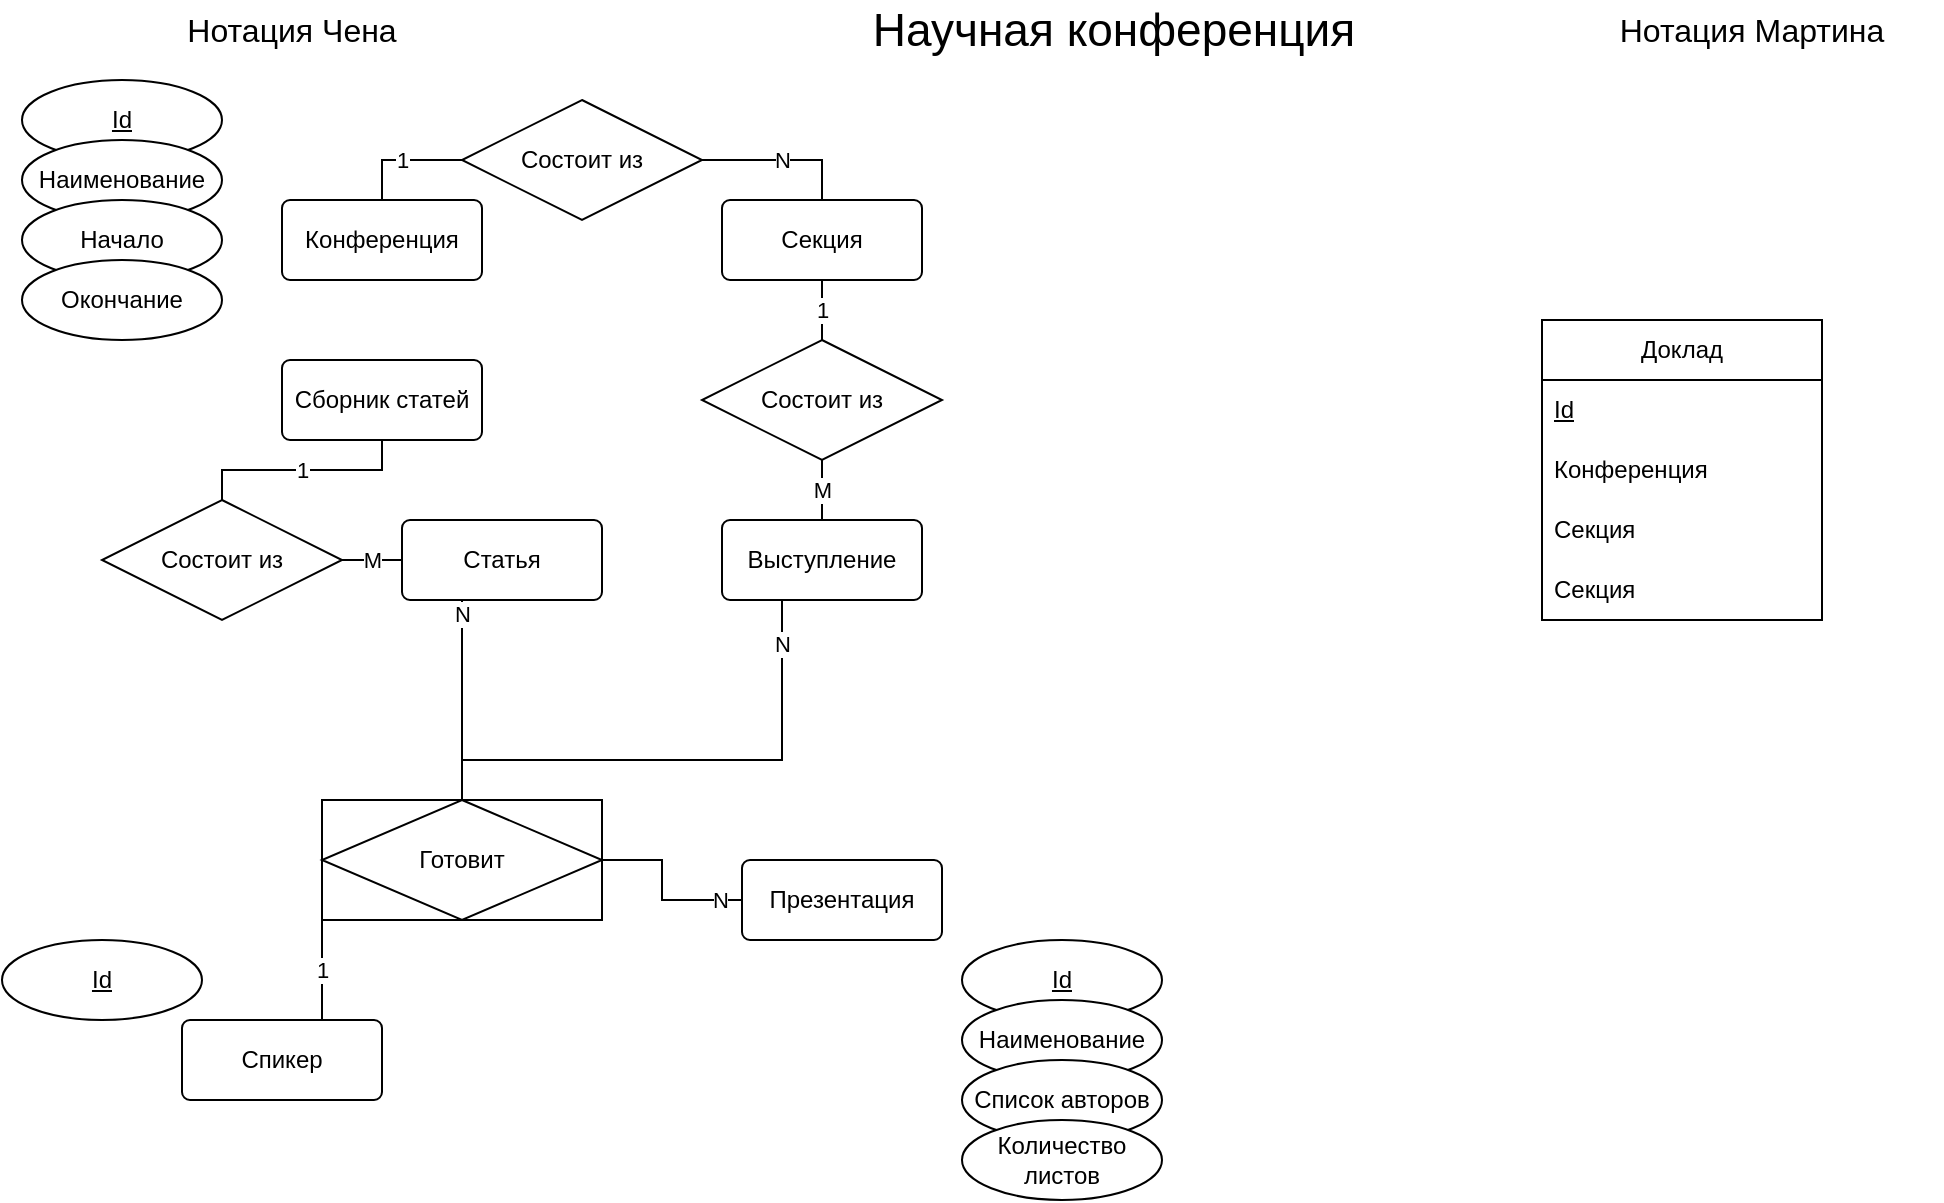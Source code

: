 <mxfile version="28.1.2">
  <diagram name="Страница — 1" id="Usv800yyKpMSxYLico5M">
    <mxGraphModel dx="610" dy="387" grid="1" gridSize="10" guides="1" tooltips="1" connect="1" arrows="1" fold="1" page="1" pageScale="1" pageWidth="1169" pageHeight="827" math="0" shadow="0">
      <root>
        <mxCell id="0" />
        <mxCell id="1" parent="0" />
        <mxCell id="GMbKhNjY2CRubePAbN6w-1" value="Научная конференция" style="text;html=1;align=center;verticalAlign=middle;whiteSpace=wrap;rounded=0;fontSize=23;" vertex="1" parent="1">
          <mxGeometry x="430" y="30" width="312" height="30" as="geometry" />
        </mxCell>
        <mxCell id="GMbKhNjY2CRubePAbN6w-2" value="&lt;font style=&quot;font-size: 16px;&quot;&gt;Нотация Чена&lt;/font&gt;" style="text;html=1;align=center;verticalAlign=middle;whiteSpace=wrap;rounded=0;fontSize=18;" vertex="1" parent="1">
          <mxGeometry x="110" y="30" width="130" height="30" as="geometry" />
        </mxCell>
        <mxCell id="GMbKhNjY2CRubePAbN6w-3" value="&lt;font style=&quot;font-size: 16px;&quot;&gt;Нотация Мартина&lt;/font&gt;" style="text;html=1;align=center;verticalAlign=middle;whiteSpace=wrap;rounded=0;fontSize=18;" vertex="1" parent="1">
          <mxGeometry x="810" y="30" width="190" height="30" as="geometry" />
        </mxCell>
        <mxCell id="GMbKhNjY2CRubePAbN6w-4" value="Конференция" style="rounded=1;arcSize=10;whiteSpace=wrap;html=1;align=center;" vertex="1" parent="1">
          <mxGeometry x="170" y="130" width="100" height="40" as="geometry" />
        </mxCell>
        <mxCell id="GMbKhNjY2CRubePAbN6w-6" value="Спикер" style="rounded=1;arcSize=10;whiteSpace=wrap;html=1;align=center;" vertex="1" parent="1">
          <mxGeometry x="120" y="540" width="100" height="40" as="geometry" />
        </mxCell>
        <mxCell id="GMbKhNjY2CRubePAbN6w-7" value="Выступление" style="rounded=1;arcSize=10;whiteSpace=wrap;html=1;align=center;" vertex="1" parent="1">
          <mxGeometry x="390" y="290" width="100" height="40" as="geometry" />
        </mxCell>
        <mxCell id="GMbKhNjY2CRubePAbN6w-18" value="Id" style="ellipse;whiteSpace=wrap;html=1;align=center;fontStyle=4;" vertex="1" parent="1">
          <mxGeometry x="40" y="70" width="100" height="40" as="geometry" />
        </mxCell>
        <mxCell id="GMbKhNjY2CRubePAbN6w-19" value="Наименование" style="ellipse;whiteSpace=wrap;html=1;align=center;" vertex="1" parent="1">
          <mxGeometry x="40" y="100" width="100" height="40" as="geometry" />
        </mxCell>
        <mxCell id="GMbKhNjY2CRubePAbN6w-20" value="Id" style="ellipse;whiteSpace=wrap;html=1;align=center;fontStyle=4;" vertex="1" parent="1">
          <mxGeometry x="30" y="500" width="100" height="40" as="geometry" />
        </mxCell>
        <mxCell id="GMbKhNjY2CRubePAbN6w-21" value="Статья" style="rounded=1;arcSize=10;whiteSpace=wrap;html=1;align=center;" vertex="1" parent="1">
          <mxGeometry x="230" y="290" width="100" height="40" as="geometry" />
        </mxCell>
        <mxCell id="GMbKhNjY2CRubePAbN6w-22" value="Презентация" style="rounded=1;arcSize=10;whiteSpace=wrap;html=1;align=center;" vertex="1" parent="1">
          <mxGeometry x="400" y="460" width="100" height="40" as="geometry" />
        </mxCell>
        <mxCell id="GMbKhNjY2CRubePAbN6w-23" value="Готовит" style="shape=associativeEntity;whiteSpace=wrap;html=1;align=center;" vertex="1" parent="1">
          <mxGeometry x="190" y="430" width="140" height="60" as="geometry" />
        </mxCell>
        <mxCell id="GMbKhNjY2CRubePAbN6w-24" value="Секция" style="rounded=1;arcSize=10;whiteSpace=wrap;html=1;align=center;" vertex="1" parent="1">
          <mxGeometry x="390" y="130" width="100" height="40" as="geometry" />
        </mxCell>
        <mxCell id="GMbKhNjY2CRubePAbN6w-25" value="1" style="endArrow=none;html=1;rounded=0;edgeStyle=orthogonalEdgeStyle;" edge="1" parent="1" source="GMbKhNjY2CRubePAbN6w-6" target="GMbKhNjY2CRubePAbN6w-23">
          <mxGeometry relative="1" as="geometry">
            <mxPoint x="160" y="439.5" as="sourcePoint" />
            <mxPoint x="320" y="439.5" as="targetPoint" />
            <Array as="points">
              <mxPoint x="200" y="450" />
            </Array>
          </mxGeometry>
        </mxCell>
        <mxCell id="GMbKhNjY2CRubePAbN6w-26" value="N" style="endArrow=none;html=1;rounded=0;edgeStyle=orthogonalEdgeStyle;" edge="1" parent="1" source="GMbKhNjY2CRubePAbN6w-23" target="GMbKhNjY2CRubePAbN6w-21">
          <mxGeometry x="0.867" relative="1" as="geometry">
            <mxPoint x="430" y="410" as="sourcePoint" />
            <mxPoint x="590" y="410" as="targetPoint" />
            <Array as="points">
              <mxPoint x="260" y="380" />
              <mxPoint x="260" y="380" />
            </Array>
            <mxPoint as="offset" />
          </mxGeometry>
        </mxCell>
        <mxCell id="GMbKhNjY2CRubePAbN6w-27" value="N" style="endArrow=none;html=1;rounded=0;edgeStyle=orthogonalEdgeStyle;" edge="1" parent="1" source="GMbKhNjY2CRubePAbN6w-23" target="GMbKhNjY2CRubePAbN6w-22">
          <mxGeometry x="0.75" relative="1" as="geometry">
            <mxPoint x="320" y="440" as="sourcePoint" />
            <mxPoint x="380" y="510" as="targetPoint" />
            <Array as="points">
              <mxPoint x="360" y="460" />
              <mxPoint x="360" y="480" />
            </Array>
            <mxPoint as="offset" />
          </mxGeometry>
        </mxCell>
        <mxCell id="GMbKhNjY2CRubePAbN6w-29" value="N" style="endArrow=none;html=1;rounded=0;edgeStyle=orthogonalEdgeStyle;" edge="1" parent="1" source="GMbKhNjY2CRubePAbN6w-23" target="GMbKhNjY2CRubePAbN6w-7">
          <mxGeometry x="0.833" relative="1" as="geometry">
            <mxPoint x="430" y="410" as="sourcePoint" />
            <mxPoint x="590" y="410" as="targetPoint" />
            <Array as="points">
              <mxPoint x="260" y="410" />
              <mxPoint x="420" y="410" />
            </Array>
            <mxPoint as="offset" />
          </mxGeometry>
        </mxCell>
        <mxCell id="GMbKhNjY2CRubePAbN6w-30" value="Состоит из" style="shape=rhombus;perimeter=rhombusPerimeter;whiteSpace=wrap;html=1;align=center;" vertex="1" parent="1">
          <mxGeometry x="380" y="200" width="120" height="60" as="geometry" />
        </mxCell>
        <mxCell id="GMbKhNjY2CRubePAbN6w-32" value="M" style="endArrow=none;html=1;rounded=0;edgeStyle=orthogonalEdgeStyle;" edge="1" parent="1" source="GMbKhNjY2CRubePAbN6w-7" target="GMbKhNjY2CRubePAbN6w-30">
          <mxGeometry relative="1" as="geometry">
            <mxPoint x="420" y="250" as="sourcePoint" />
            <mxPoint x="580" y="250" as="targetPoint" />
          </mxGeometry>
        </mxCell>
        <mxCell id="GMbKhNjY2CRubePAbN6w-33" value="1" style="endArrow=none;html=1;rounded=0;edgeStyle=orthogonalEdgeStyle;" edge="1" parent="1" source="GMbKhNjY2CRubePAbN6w-30" target="GMbKhNjY2CRubePAbN6w-24">
          <mxGeometry relative="1" as="geometry">
            <mxPoint x="840" y="230" as="sourcePoint" />
            <mxPoint x="820" y="200" as="targetPoint" />
          </mxGeometry>
        </mxCell>
        <mxCell id="GMbKhNjY2CRubePAbN6w-34" value="Состоит из" style="shape=rhombus;perimeter=rhombusPerimeter;whiteSpace=wrap;html=1;align=center;" vertex="1" parent="1">
          <mxGeometry x="260" y="80" width="120" height="60" as="geometry" />
        </mxCell>
        <mxCell id="GMbKhNjY2CRubePAbN6w-35" value="N" style="endArrow=none;html=1;rounded=0;edgeStyle=orthogonalEdgeStyle;" edge="1" parent="1" target="GMbKhNjY2CRubePAbN6w-34" source="GMbKhNjY2CRubePAbN6w-24">
          <mxGeometry relative="1" as="geometry">
            <mxPoint x="260" y="200" as="sourcePoint" />
            <mxPoint x="400" y="160" as="targetPoint" />
            <Array as="points">
              <mxPoint x="440" y="110" />
            </Array>
            <mxPoint as="offset" />
          </mxGeometry>
        </mxCell>
        <mxCell id="GMbKhNjY2CRubePAbN6w-36" value="1" style="endArrow=none;html=1;rounded=0;edgeStyle=orthogonalEdgeStyle;" edge="1" parent="1" source="GMbKhNjY2CRubePAbN6w-34" target="GMbKhNjY2CRubePAbN6w-4">
          <mxGeometry relative="1" as="geometry">
            <mxPoint x="660" y="140" as="sourcePoint" />
            <mxPoint x="240" y="60" as="targetPoint" />
            <Array as="points">
              <mxPoint x="220" y="110" />
            </Array>
          </mxGeometry>
        </mxCell>
        <mxCell id="GMbKhNjY2CRubePAbN6w-37" value="Доклад" style="swimlane;fontStyle=0;childLayout=stackLayout;horizontal=1;startSize=30;horizontalStack=0;resizeParent=1;resizeParentMax=0;resizeLast=0;collapsible=1;marginBottom=0;whiteSpace=wrap;html=1;" vertex="1" parent="1">
          <mxGeometry x="800" y="190" width="140" height="150" as="geometry" />
        </mxCell>
        <mxCell id="GMbKhNjY2CRubePAbN6w-38" value="Id" style="text;strokeColor=none;fillColor=none;align=left;verticalAlign=middle;spacingLeft=4;spacingRight=4;overflow=hidden;points=[[0,0.5],[1,0.5]];portConstraint=eastwest;rotatable=0;whiteSpace=wrap;html=1;fontStyle=4" vertex="1" parent="GMbKhNjY2CRubePAbN6w-37">
          <mxGeometry y="30" width="140" height="30" as="geometry" />
        </mxCell>
        <mxCell id="GMbKhNjY2CRubePAbN6w-39" value="Конференция" style="text;strokeColor=none;fillColor=none;align=left;verticalAlign=middle;spacingLeft=4;spacingRight=4;overflow=hidden;points=[[0,0.5],[1,0.5]];portConstraint=eastwest;rotatable=0;whiteSpace=wrap;html=1;" vertex="1" parent="GMbKhNjY2CRubePAbN6w-37">
          <mxGeometry y="60" width="140" height="30" as="geometry" />
        </mxCell>
        <mxCell id="GMbKhNjY2CRubePAbN6w-40" value="Секция" style="text;strokeColor=none;fillColor=none;align=left;verticalAlign=middle;spacingLeft=4;spacingRight=4;overflow=hidden;points=[[0,0.5],[1,0.5]];portConstraint=eastwest;rotatable=0;whiteSpace=wrap;html=1;" vertex="1" parent="GMbKhNjY2CRubePAbN6w-37">
          <mxGeometry y="90" width="140" height="30" as="geometry" />
        </mxCell>
        <mxCell id="GMbKhNjY2CRubePAbN6w-41" value="Секция" style="text;strokeColor=none;fillColor=none;align=left;verticalAlign=middle;spacingLeft=4;spacingRight=4;overflow=hidden;points=[[0,0.5],[1,0.5]];portConstraint=eastwest;rotatable=0;whiteSpace=wrap;html=1;" vertex="1" parent="GMbKhNjY2CRubePAbN6w-37">
          <mxGeometry y="120" width="140" height="30" as="geometry" />
        </mxCell>
        <mxCell id="GMbKhNjY2CRubePAbN6w-42" value="Сборник статей" style="rounded=1;arcSize=10;whiteSpace=wrap;html=1;align=center;" vertex="1" parent="1">
          <mxGeometry x="170" y="210" width="100" height="40" as="geometry" />
        </mxCell>
        <mxCell id="GMbKhNjY2CRubePAbN6w-43" value="Состоит из" style="shape=rhombus;perimeter=rhombusPerimeter;whiteSpace=wrap;html=1;align=center;" vertex="1" parent="1">
          <mxGeometry x="80" y="280" width="120" height="60" as="geometry" />
        </mxCell>
        <mxCell id="GMbKhNjY2CRubePAbN6w-44" value="1" style="endArrow=none;html=1;rounded=0;edgeStyle=orthogonalEdgeStyle;" edge="1" parent="1" source="GMbKhNjY2CRubePAbN6w-43" target="GMbKhNjY2CRubePAbN6w-42">
          <mxGeometry relative="1" as="geometry">
            <mxPoint x="410" y="560" as="sourcePoint" />
            <mxPoint x="410" y="510" as="targetPoint" />
          </mxGeometry>
        </mxCell>
        <mxCell id="GMbKhNjY2CRubePAbN6w-45" value="M" style="endArrow=none;html=1;rounded=0;edgeStyle=orthogonalEdgeStyle;" edge="1" parent="1" source="GMbKhNjY2CRubePAbN6w-43" target="GMbKhNjY2CRubePAbN6w-21">
          <mxGeometry relative="1" as="geometry">
            <mxPoint x="390" y="630" as="sourcePoint" />
            <mxPoint x="390" y="580" as="targetPoint" />
          </mxGeometry>
        </mxCell>
        <mxCell id="GMbKhNjY2CRubePAbN6w-46" value="Начало" style="ellipse;whiteSpace=wrap;html=1;align=center;" vertex="1" parent="1">
          <mxGeometry x="40" y="130" width="100" height="40" as="geometry" />
        </mxCell>
        <mxCell id="GMbKhNjY2CRubePAbN6w-47" value="Окончание" style="ellipse;whiteSpace=wrap;html=1;align=center;" vertex="1" parent="1">
          <mxGeometry x="40" y="160" width="100" height="40" as="geometry" />
        </mxCell>
        <mxCell id="GMbKhNjY2CRubePAbN6w-52" value="Id" style="ellipse;whiteSpace=wrap;html=1;align=center;fontStyle=4;" vertex="1" parent="1">
          <mxGeometry x="510" y="500" width="100" height="40" as="geometry" />
        </mxCell>
        <mxCell id="GMbKhNjY2CRubePAbN6w-53" value="Наименование" style="ellipse;whiteSpace=wrap;html=1;align=center;" vertex="1" parent="1">
          <mxGeometry x="510" y="530" width="100" height="40" as="geometry" />
        </mxCell>
        <mxCell id="GMbKhNjY2CRubePAbN6w-54" value="Список авторов" style="ellipse;whiteSpace=wrap;html=1;align=center;" vertex="1" parent="1">
          <mxGeometry x="510" y="560" width="100" height="40" as="geometry" />
        </mxCell>
        <mxCell id="GMbKhNjY2CRubePAbN6w-55" value="Количество листов" style="ellipse;whiteSpace=wrap;html=1;align=center;" vertex="1" parent="1">
          <mxGeometry x="510" y="590" width="100" height="40" as="geometry" />
        </mxCell>
      </root>
    </mxGraphModel>
  </diagram>
</mxfile>
